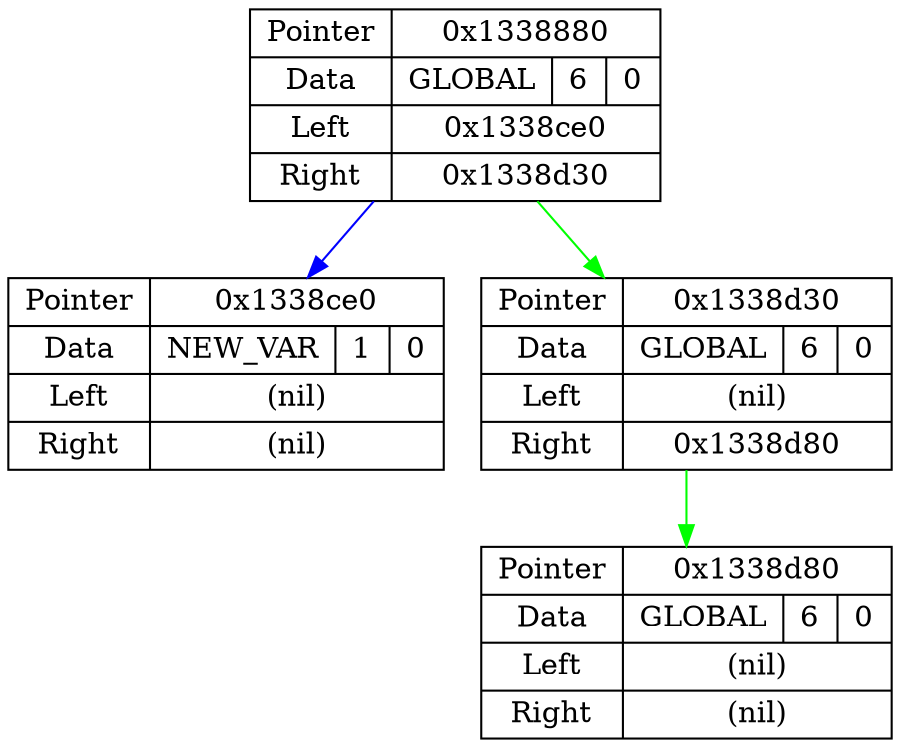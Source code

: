 digraph G {
node[shape = record];
20154496  [label = "{ Pointer | Data | Left | Right }  | { 0x1338880 | { GLOBAL | 6 | 0 } | 0x1338ce0 | 0x1338d30 }"];
20155616  [label = "{ Pointer | Data | Left | Right }  | { 0x1338ce0 | { NEW_VAR | 1 | 0 } | (nil) | (nil) }"];
20155696  [label = "{ Pointer | Data | Left | Right }  | { 0x1338d30 | { GLOBAL | 6 | 0 } | (nil) | 0x1338d80 }"];
20155776  [label = "{ Pointer | Data | Left | Right }  | { 0x1338d80 | { GLOBAL | 6 | 0 } | (nil) | (nil) }"];
20154496 -> 20155616 [color = blue];
20154496 -> 20155696 [color = green];
20155696 -> 20155776 [color = green];
}
